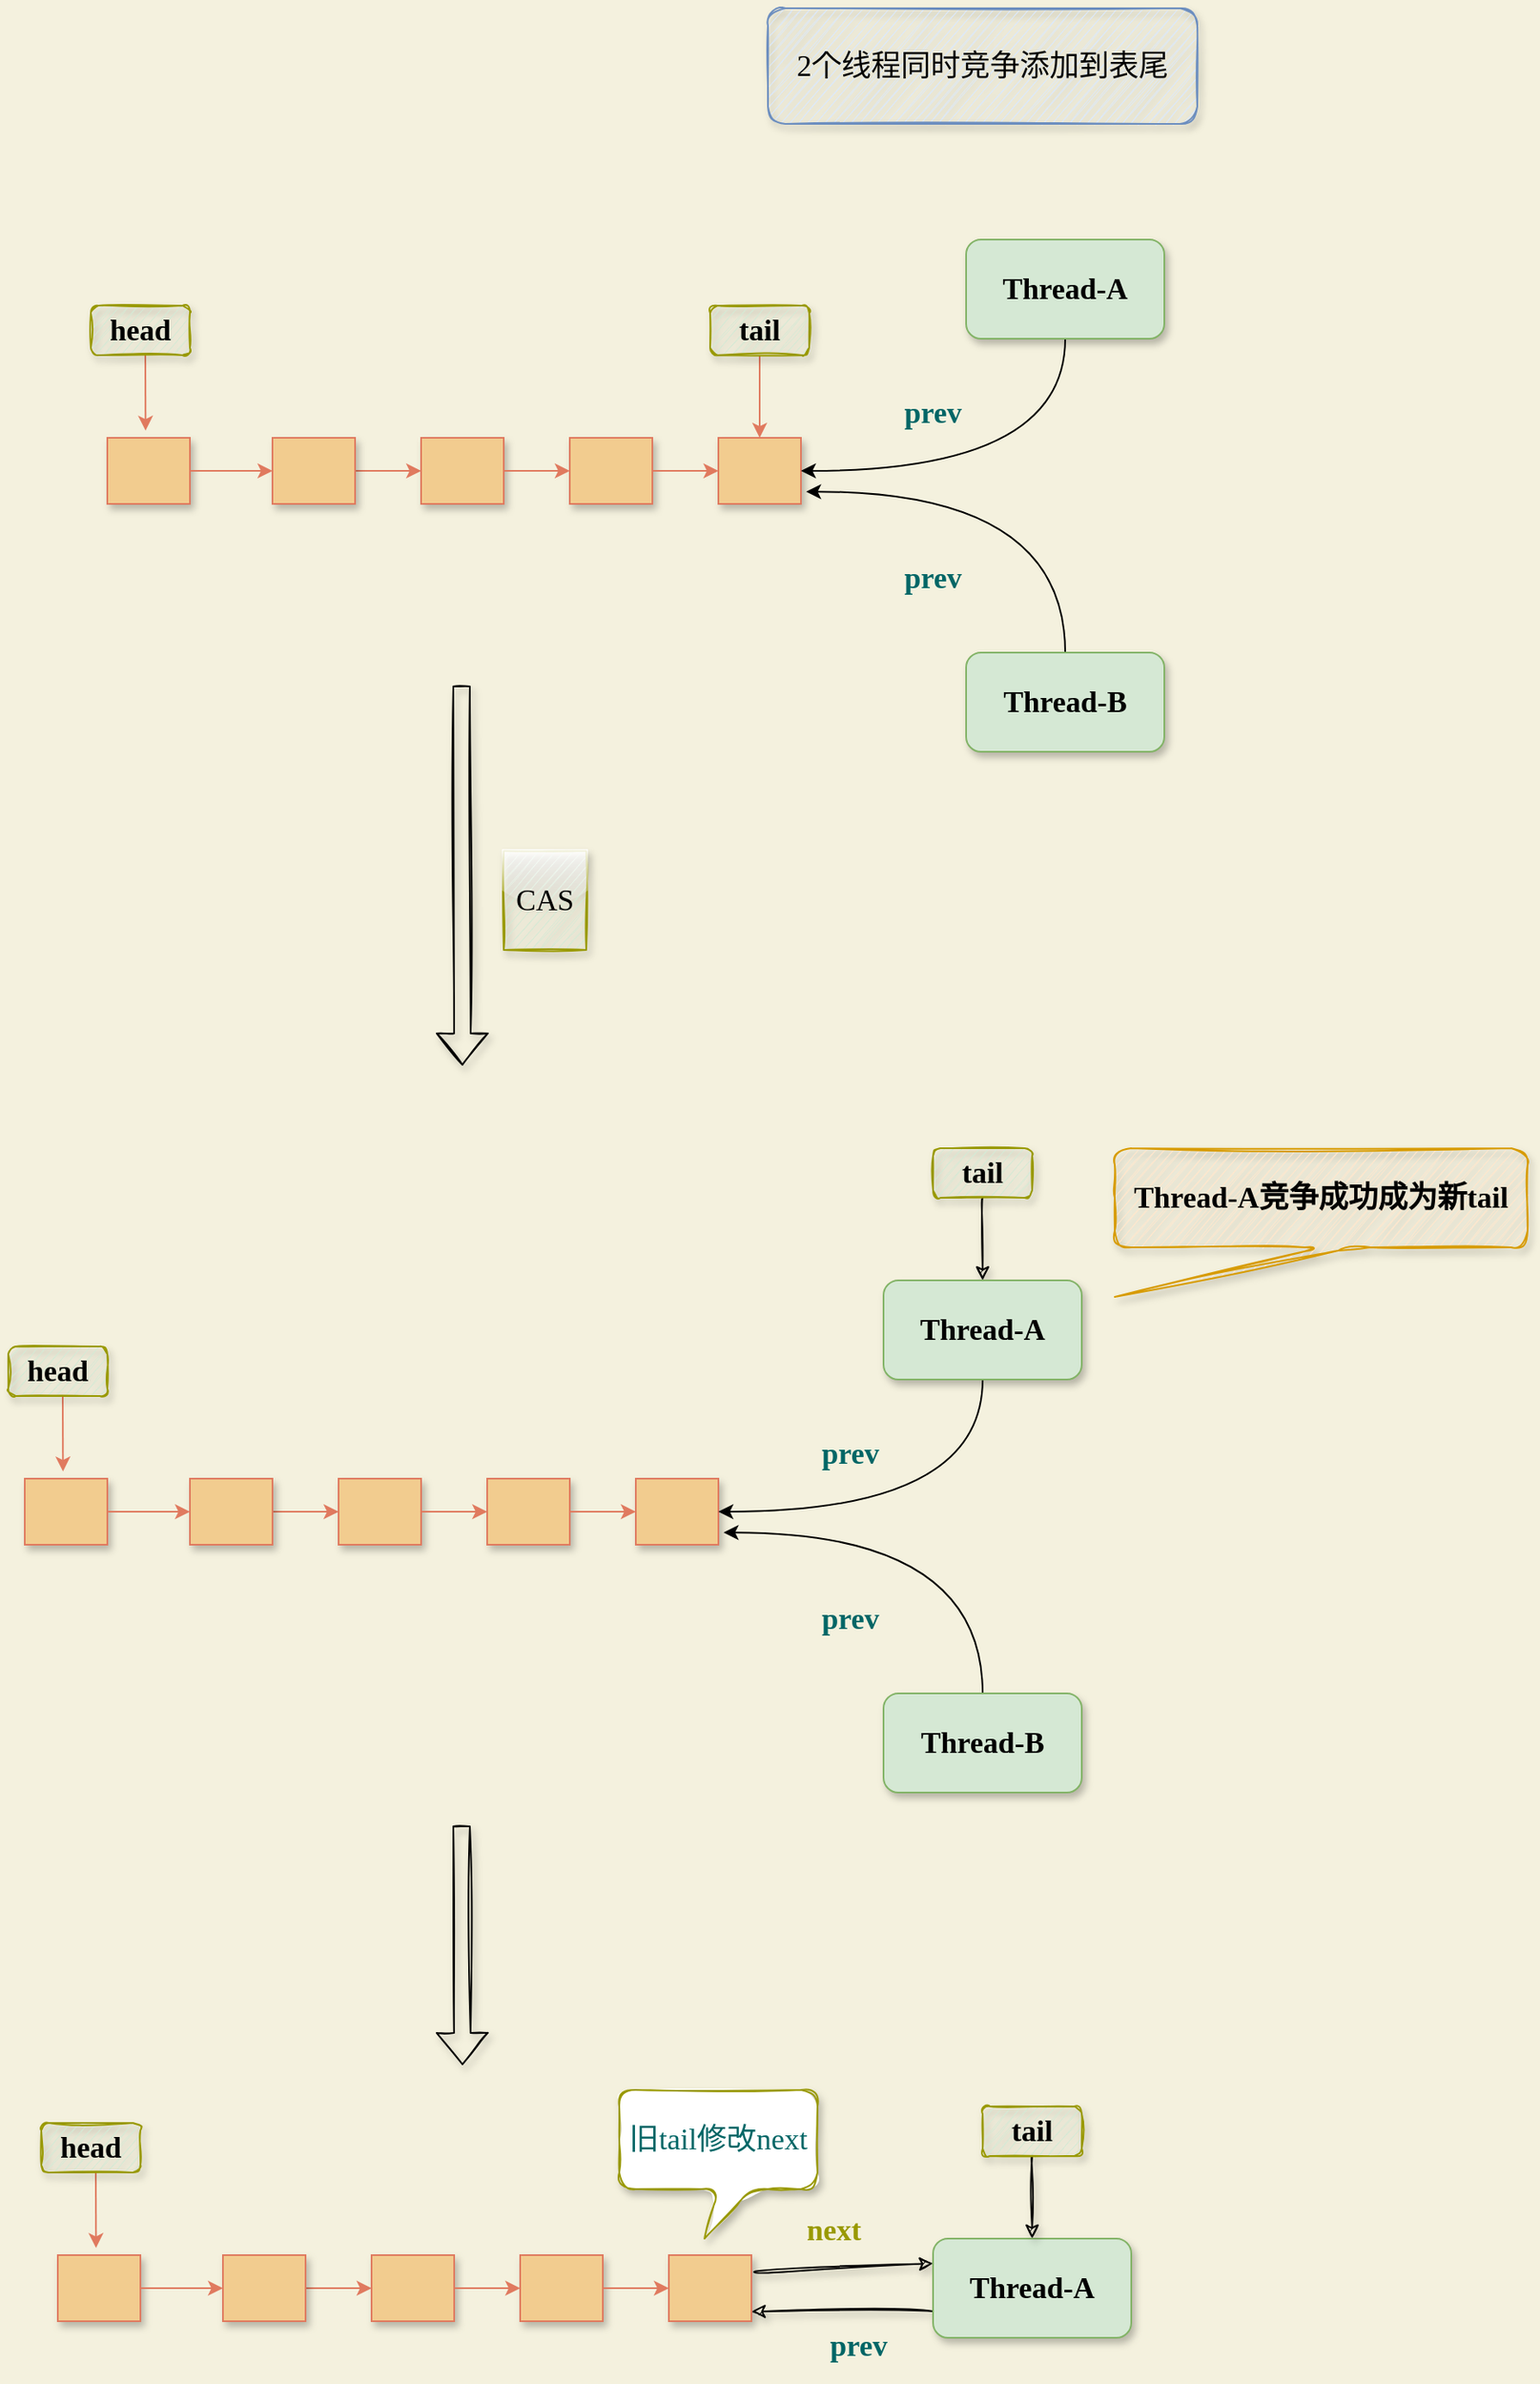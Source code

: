 <mxfile version="20.0.3" type="github"><diagram id="vNVaPxmEPZkCfzSlMPsN" name="new-tail-add"><mxGraphModel dx="979" dy="550" grid="1" gridSize="10" guides="1" tooltips="1" connect="1" arrows="1" fold="1" page="1" pageScale="1" pageWidth="827" pageHeight="1169" background="#F4F1DE" math="0" shadow="0"><root><mxCell id="0"/><mxCell id="1" parent="0"/><mxCell id="k4vfsh6spfzCN9NZeRVe-1" value="" style="shape=flexArrow;endArrow=classic;html=1;rounded=0;shadow=1;sketch=1;" edge="1" parent="1"><mxGeometry width="50" height="50" relative="1" as="geometry"><mxPoint x="354.5" y="760" as="sourcePoint"/><mxPoint x="355" y="990" as="targetPoint"/></mxGeometry></mxCell><mxCell id="k4vfsh6spfzCN9NZeRVe-2" value="" style="shape=table;startSize=0;container=1;collapsible=0;childLayout=tableLayout;rounded=1;fontColor=#393C56;strokeColor=#E07A5F;fillColor=#F2CC8F;shadow=1;" vertex="1" parent="1"><mxGeometry x="140" y="610" width="50" height="40" as="geometry"/></mxCell><mxCell id="k4vfsh6spfzCN9NZeRVe-3" value="" style="shape=tableRow;horizontal=0;startSize=0;swimlaneHead=0;swimlaneBody=0;top=0;left=0;bottom=0;right=0;collapsible=0;dropTarget=0;fillColor=none;points=[[0,0.5],[1,0.5]];portConstraint=eastwest;rounded=0;fontColor=#393C56;strokeColor=#E07A5F;" vertex="1" parent="k4vfsh6spfzCN9NZeRVe-2"><mxGeometry width="50" height="40" as="geometry"/></mxCell><mxCell id="k4vfsh6spfzCN9NZeRVe-4" value="" style="shape=partialRectangle;html=1;whiteSpace=wrap;connectable=0;overflow=hidden;fillColor=none;top=0;left=0;bottom=0;right=0;pointerEvents=1;rounded=0;fontColor=#393C56;strokeColor=#E07A5F;" vertex="1" parent="k4vfsh6spfzCN9NZeRVe-3"><mxGeometry width="50" height="40" as="geometry"><mxRectangle width="50" height="40" as="alternateBounds"/></mxGeometry></mxCell><mxCell id="k4vfsh6spfzCN9NZeRVe-5" style="edgeStyle=orthogonalEdgeStyle;curved=0;rounded=1;orthogonalLoop=1;jettySize=auto;html=1;entryX=0;entryY=0.5;entryDx=0;entryDy=0;fontColor=#393C56;strokeColor=#E07A5F;fillColor=#F2CC8F;" edge="1" source="k4vfsh6spfzCN9NZeRVe-6" target="k4vfsh6spfzCN9NZeRVe-10" parent="1"><mxGeometry relative="1" as="geometry"/></mxCell><mxCell id="k4vfsh6spfzCN9NZeRVe-6" value="" style="shape=table;startSize=0;container=1;collapsible=0;childLayout=tableLayout;rounded=1;fontColor=#393C56;strokeColor=#E07A5F;fillColor=#F2CC8F;shadow=1;" vertex="1" parent="1"><mxGeometry x="240" y="610" width="50" height="40" as="geometry"/></mxCell><mxCell id="k4vfsh6spfzCN9NZeRVe-7" value="" style="shape=tableRow;horizontal=0;startSize=0;swimlaneHead=0;swimlaneBody=0;top=0;left=0;bottom=0;right=0;collapsible=0;dropTarget=0;fillColor=none;points=[[0,0.5],[1,0.5]];portConstraint=eastwest;rounded=0;fontColor=#393C56;strokeColor=#E07A5F;" vertex="1" parent="k4vfsh6spfzCN9NZeRVe-6"><mxGeometry width="50" height="40" as="geometry"/></mxCell><mxCell id="k4vfsh6spfzCN9NZeRVe-8" value="" style="shape=partialRectangle;html=1;whiteSpace=wrap;connectable=0;overflow=hidden;fillColor=none;top=0;left=0;bottom=0;right=0;pointerEvents=1;rounded=0;fontColor=#393C56;strokeColor=#E07A5F;" vertex="1" parent="k4vfsh6spfzCN9NZeRVe-7"><mxGeometry width="50" height="40" as="geometry"><mxRectangle width="50" height="40" as="alternateBounds"/></mxGeometry></mxCell><mxCell id="k4vfsh6spfzCN9NZeRVe-9" value="" style="shape=table;startSize=0;container=1;collapsible=0;childLayout=tableLayout;rounded=1;fontColor=#393C56;strokeColor=#E07A5F;fillColor=#F2CC8F;shadow=1;" vertex="1" parent="1"><mxGeometry x="330" y="610" width="50" height="40" as="geometry"/></mxCell><mxCell id="k4vfsh6spfzCN9NZeRVe-10" value="" style="shape=tableRow;horizontal=0;startSize=0;swimlaneHead=0;swimlaneBody=0;top=0;left=0;bottom=0;right=0;collapsible=0;dropTarget=0;fillColor=none;points=[[0,0.5],[1,0.5]];portConstraint=eastwest;rounded=0;fontColor=#393C56;strokeColor=#E07A5F;" vertex="1" parent="k4vfsh6spfzCN9NZeRVe-9"><mxGeometry width="50" height="40" as="geometry"/></mxCell><mxCell id="k4vfsh6spfzCN9NZeRVe-11" value="" style="shape=partialRectangle;html=1;whiteSpace=wrap;connectable=0;overflow=hidden;fillColor=none;top=0;left=0;bottom=0;right=0;pointerEvents=1;rounded=0;fontColor=#393C56;strokeColor=#E07A5F;" vertex="1" parent="k4vfsh6spfzCN9NZeRVe-10"><mxGeometry width="50" height="40" as="geometry"><mxRectangle width="50" height="40" as="alternateBounds"/></mxGeometry></mxCell><mxCell id="k4vfsh6spfzCN9NZeRVe-12" value="" style="shape=table;startSize=0;container=1;collapsible=0;childLayout=tableLayout;rounded=1;fontColor=#393C56;strokeColor=#E07A5F;fillColor=#F2CC8F;shadow=1;" vertex="1" parent="1"><mxGeometry x="420" y="610" width="50" height="40" as="geometry"/></mxCell><mxCell id="k4vfsh6spfzCN9NZeRVe-13" value="" style="shape=tableRow;horizontal=0;startSize=0;swimlaneHead=0;swimlaneBody=0;top=0;left=0;bottom=0;right=0;collapsible=0;dropTarget=0;fillColor=none;points=[[0,0.5],[1,0.5]];portConstraint=eastwest;rounded=0;fontColor=#393C56;strokeColor=#E07A5F;" vertex="1" parent="k4vfsh6spfzCN9NZeRVe-12"><mxGeometry width="50" height="40" as="geometry"/></mxCell><mxCell id="k4vfsh6spfzCN9NZeRVe-14" value="" style="shape=partialRectangle;html=1;whiteSpace=wrap;connectable=0;overflow=hidden;fillColor=none;top=0;left=0;bottom=0;right=0;pointerEvents=1;rounded=0;fontColor=#393C56;strokeColor=#E07A5F;" vertex="1" parent="k4vfsh6spfzCN9NZeRVe-13"><mxGeometry width="50" height="40" as="geometry"><mxRectangle width="50" height="40" as="alternateBounds"/></mxGeometry></mxCell><mxCell id="k4vfsh6spfzCN9NZeRVe-15" value="" style="shape=table;startSize=0;container=1;collapsible=0;childLayout=tableLayout;rounded=1;fontColor=#393C56;strokeColor=#E07A5F;fillColor=#F2CC8F;shadow=1;" vertex="1" parent="1"><mxGeometry x="510" y="610" width="50" height="40" as="geometry"/></mxCell><mxCell id="k4vfsh6spfzCN9NZeRVe-16" value="" style="shape=tableRow;horizontal=0;startSize=0;swimlaneHead=0;swimlaneBody=0;top=0;left=0;bottom=0;right=0;collapsible=0;dropTarget=0;fillColor=none;points=[[0,0.5],[1,0.5]];portConstraint=eastwest;rounded=0;fontColor=#393C56;strokeColor=#E07A5F;" vertex="1" parent="k4vfsh6spfzCN9NZeRVe-15"><mxGeometry width="50" height="40" as="geometry"/></mxCell><mxCell id="k4vfsh6spfzCN9NZeRVe-17" value="" style="shape=partialRectangle;html=1;whiteSpace=wrap;connectable=0;overflow=hidden;fillColor=none;top=0;left=0;bottom=0;right=0;pointerEvents=1;rounded=0;fontColor=#393C56;strokeColor=#E07A5F;" vertex="1" parent="k4vfsh6spfzCN9NZeRVe-16"><mxGeometry width="50" height="40" as="geometry"><mxRectangle width="50" height="40" as="alternateBounds"/></mxGeometry></mxCell><mxCell id="k4vfsh6spfzCN9NZeRVe-18" style="edgeStyle=orthogonalEdgeStyle;curved=0;rounded=1;orthogonalLoop=1;jettySize=auto;html=1;entryX=0;entryY=0.5;entryDx=0;entryDy=0;fontColor=#393C56;strokeColor=#E07A5F;fillColor=#F2CC8F;" edge="1" source="k4vfsh6spfzCN9NZeRVe-3" target="k4vfsh6spfzCN9NZeRVe-7" parent="1"><mxGeometry relative="1" as="geometry"/></mxCell><mxCell id="k4vfsh6spfzCN9NZeRVe-19" style="edgeStyle=orthogonalEdgeStyle;curved=0;rounded=1;orthogonalLoop=1;jettySize=auto;html=1;entryX=0;entryY=0.5;entryDx=0;entryDy=0;fontColor=#393C56;strokeColor=#E07A5F;fillColor=#F2CC8F;" edge="1" source="k4vfsh6spfzCN9NZeRVe-10" target="k4vfsh6spfzCN9NZeRVe-13" parent="1"><mxGeometry relative="1" as="geometry"/></mxCell><mxCell id="k4vfsh6spfzCN9NZeRVe-20" style="edgeStyle=orthogonalEdgeStyle;curved=0;rounded=1;orthogonalLoop=1;jettySize=auto;html=1;entryX=0;entryY=0.5;entryDx=0;entryDy=0;fontColor=#393C56;strokeColor=#E07A5F;fillColor=#F2CC8F;" edge="1" source="k4vfsh6spfzCN9NZeRVe-13" target="k4vfsh6spfzCN9NZeRVe-16" parent="1"><mxGeometry relative="1" as="geometry"/></mxCell><mxCell id="k4vfsh6spfzCN9NZeRVe-21" value="" style="endArrow=classic;html=1;rounded=1;fontColor=#393C56;strokeColor=#E07A5F;fillColor=#F2CC8F;curved=0;entryX=0.463;entryY=-0.108;entryDx=0;entryDy=0;entryPerimeter=0;" edge="1" target="k4vfsh6spfzCN9NZeRVe-3" parent="1"><mxGeometry width="50" height="50" relative="1" as="geometry"><mxPoint x="163" y="560" as="sourcePoint"/><mxPoint x="180" y="510" as="targetPoint"/></mxGeometry></mxCell><mxCell id="k4vfsh6spfzCN9NZeRVe-22" value="&lt;font style=&quot;font-size: 18px;&quot; face=&quot;Comic Sans MS&quot;&gt;&lt;b&gt;head&lt;/b&gt;&lt;/font&gt;" style="text;html=1;strokeColor=#999900;fillColor=#d5e8d4;align=center;verticalAlign=middle;whiteSpace=wrap;rounded=1;shadow=1;glass=0;sketch=1;gradientColor=none;" vertex="1" parent="1"><mxGeometry x="130" y="530" width="60" height="30" as="geometry"/></mxCell><mxCell id="k4vfsh6spfzCN9NZeRVe-23" style="edgeStyle=orthogonalEdgeStyle;curved=0;rounded=1;orthogonalLoop=1;jettySize=auto;html=1;entryX=0.5;entryY=0;entryDx=0;entryDy=0;entryPerimeter=0;fontFamily=Comic Sans MS;fontSize=18;fontColor=#393C56;strokeColor=#E07A5F;fillColor=#F2CC8F;" edge="1" source="k4vfsh6spfzCN9NZeRVe-24" target="k4vfsh6spfzCN9NZeRVe-16" parent="1"><mxGeometry relative="1" as="geometry"/></mxCell><mxCell id="k4vfsh6spfzCN9NZeRVe-24" value="&lt;font style=&quot;font-size: 18px;&quot; face=&quot;Comic Sans MS&quot;&gt;&lt;b&gt;tail&lt;/b&gt;&lt;/font&gt;" style="text;html=1;strokeColor=#999900;fillColor=#d5e8d4;align=center;verticalAlign=middle;whiteSpace=wrap;rounded=1;shadow=1;sketch=1;" vertex="1" parent="1"><mxGeometry x="505" y="530" width="60" height="30" as="geometry"/></mxCell><mxCell id="k4vfsh6spfzCN9NZeRVe-28" style="edgeStyle=orthogonalEdgeStyle;curved=1;rounded=0;orthogonalLoop=1;jettySize=auto;html=1;entryX=1;entryY=0.5;entryDx=0;entryDy=0;fontFamily=Comic Sans MS;fontSize=18;" edge="1" parent="1" source="k4vfsh6spfzCN9NZeRVe-26" target="k4vfsh6spfzCN9NZeRVe-16"><mxGeometry relative="1" as="geometry"/></mxCell><mxCell id="k4vfsh6spfzCN9NZeRVe-26" value="&lt;font style=&quot;font-size: 18px;&quot; face=&quot;Comic Sans MS&quot;&gt;&lt;b&gt;Thread-A&lt;/b&gt;&lt;/font&gt;" style="rounded=1;whiteSpace=wrap;html=1;shadow=1;fillColor=#d5e8d4;strokeColor=#82b366;" vertex="1" parent="1"><mxGeometry x="660" y="490" width="120" height="60" as="geometry"/></mxCell><mxCell id="k4vfsh6spfzCN9NZeRVe-32" style="edgeStyle=orthogonalEdgeStyle;curved=1;rounded=0;orthogonalLoop=1;jettySize=auto;html=1;entryX=1.063;entryY=0.815;entryDx=0;entryDy=0;entryPerimeter=0;fontFamily=Comic Sans MS;fontSize=18;" edge="1" parent="1" source="k4vfsh6spfzCN9NZeRVe-31" target="k4vfsh6spfzCN9NZeRVe-16"><mxGeometry relative="1" as="geometry"/></mxCell><mxCell id="k4vfsh6spfzCN9NZeRVe-31" value="&lt;font style=&quot;font-size: 18px;&quot; face=&quot;Comic Sans MS&quot;&gt;&lt;b&gt;Thread-B&lt;/b&gt;&lt;/font&gt;" style="rounded=1;whiteSpace=wrap;html=1;shadow=1;fillColor=#d5e8d4;strokeColor=#82b366;" vertex="1" parent="1"><mxGeometry x="660" y="740" width="120" height="60" as="geometry"/></mxCell><mxCell id="k4vfsh6spfzCN9NZeRVe-33" value="&lt;b&gt;&lt;font color=&quot;#006666&quot;&gt;prev&lt;/font&gt;&lt;/b&gt;" style="text;html=1;strokeColor=none;fillColor=none;align=center;verticalAlign=middle;whiteSpace=wrap;rounded=0;shadow=1;fontFamily=Comic Sans MS;fontSize=18;" vertex="1" parent="1"><mxGeometry x="610" y="580" width="60" height="30" as="geometry"/></mxCell><mxCell id="k4vfsh6spfzCN9NZeRVe-34" value="&lt;b&gt;&lt;font color=&quot;#006666&quot;&gt;prev&lt;/font&gt;&lt;/b&gt;" style="text;html=1;strokeColor=none;fillColor=none;align=center;verticalAlign=middle;whiteSpace=wrap;rounded=0;shadow=1;fontFamily=Comic Sans MS;fontSize=18;" vertex="1" parent="1"><mxGeometry x="610" y="680" width="60" height="30" as="geometry"/></mxCell><mxCell id="k4vfsh6spfzCN9NZeRVe-35" value="CAS" style="text;html=1;align=center;verticalAlign=middle;whiteSpace=wrap;rounded=0;shadow=1;fontFamily=Comic Sans MS;fontSize=18;glass=1;sketch=1;fillColor=#d5e8d4;strokeColor=#999900;" vertex="1" parent="1"><mxGeometry x="380" y="860" width="50" height="60" as="geometry"/></mxCell><mxCell id="k4vfsh6spfzCN9NZeRVe-36" value="" style="shape=table;startSize=0;container=1;collapsible=0;childLayout=tableLayout;rounded=1;fontColor=#393C56;strokeColor=#E07A5F;fillColor=#F2CC8F;shadow=1;" vertex="1" parent="1"><mxGeometry x="90" y="1240" width="50" height="40" as="geometry"/></mxCell><mxCell id="k4vfsh6spfzCN9NZeRVe-37" value="" style="shape=tableRow;horizontal=0;startSize=0;swimlaneHead=0;swimlaneBody=0;top=0;left=0;bottom=0;right=0;collapsible=0;dropTarget=0;fillColor=none;points=[[0,0.5],[1,0.5]];portConstraint=eastwest;rounded=0;fontColor=#393C56;strokeColor=#E07A5F;" vertex="1" parent="k4vfsh6spfzCN9NZeRVe-36"><mxGeometry width="50" height="40" as="geometry"/></mxCell><mxCell id="k4vfsh6spfzCN9NZeRVe-38" value="" style="shape=partialRectangle;html=1;whiteSpace=wrap;connectable=0;overflow=hidden;fillColor=none;top=0;left=0;bottom=0;right=0;pointerEvents=1;rounded=0;fontColor=#393C56;strokeColor=#E07A5F;" vertex="1" parent="k4vfsh6spfzCN9NZeRVe-37"><mxGeometry width="50" height="40" as="geometry"><mxRectangle width="50" height="40" as="alternateBounds"/></mxGeometry></mxCell><mxCell id="k4vfsh6spfzCN9NZeRVe-39" style="edgeStyle=orthogonalEdgeStyle;curved=0;rounded=1;orthogonalLoop=1;jettySize=auto;html=1;entryX=0;entryY=0.5;entryDx=0;entryDy=0;fontColor=#393C56;strokeColor=#E07A5F;fillColor=#F2CC8F;" edge="1" source="k4vfsh6spfzCN9NZeRVe-40" target="k4vfsh6spfzCN9NZeRVe-44" parent="1"><mxGeometry relative="1" as="geometry"/></mxCell><mxCell id="k4vfsh6spfzCN9NZeRVe-40" value="" style="shape=table;startSize=0;container=1;collapsible=0;childLayout=tableLayout;rounded=1;fontColor=#393C56;strokeColor=#E07A5F;fillColor=#F2CC8F;shadow=1;" vertex="1" parent="1"><mxGeometry x="190" y="1240" width="50" height="40" as="geometry"/></mxCell><mxCell id="k4vfsh6spfzCN9NZeRVe-41" value="" style="shape=tableRow;horizontal=0;startSize=0;swimlaneHead=0;swimlaneBody=0;top=0;left=0;bottom=0;right=0;collapsible=0;dropTarget=0;fillColor=none;points=[[0,0.5],[1,0.5]];portConstraint=eastwest;rounded=0;fontColor=#393C56;strokeColor=#E07A5F;" vertex="1" parent="k4vfsh6spfzCN9NZeRVe-40"><mxGeometry width="50" height="40" as="geometry"/></mxCell><mxCell id="k4vfsh6spfzCN9NZeRVe-42" value="" style="shape=partialRectangle;html=1;whiteSpace=wrap;connectable=0;overflow=hidden;fillColor=none;top=0;left=0;bottom=0;right=0;pointerEvents=1;rounded=0;fontColor=#393C56;strokeColor=#E07A5F;" vertex="1" parent="k4vfsh6spfzCN9NZeRVe-41"><mxGeometry width="50" height="40" as="geometry"><mxRectangle width="50" height="40" as="alternateBounds"/></mxGeometry></mxCell><mxCell id="k4vfsh6spfzCN9NZeRVe-43" value="" style="shape=table;startSize=0;container=1;collapsible=0;childLayout=tableLayout;rounded=1;fontColor=#393C56;strokeColor=#E07A5F;fillColor=#F2CC8F;shadow=1;" vertex="1" parent="1"><mxGeometry x="280" y="1240" width="50" height="40" as="geometry"/></mxCell><mxCell id="k4vfsh6spfzCN9NZeRVe-44" value="" style="shape=tableRow;horizontal=0;startSize=0;swimlaneHead=0;swimlaneBody=0;top=0;left=0;bottom=0;right=0;collapsible=0;dropTarget=0;fillColor=none;points=[[0,0.5],[1,0.5]];portConstraint=eastwest;rounded=0;fontColor=#393C56;strokeColor=#E07A5F;" vertex="1" parent="k4vfsh6spfzCN9NZeRVe-43"><mxGeometry width="50" height="40" as="geometry"/></mxCell><mxCell id="k4vfsh6spfzCN9NZeRVe-45" value="" style="shape=partialRectangle;html=1;whiteSpace=wrap;connectable=0;overflow=hidden;fillColor=none;top=0;left=0;bottom=0;right=0;pointerEvents=1;rounded=0;fontColor=#393C56;strokeColor=#E07A5F;" vertex="1" parent="k4vfsh6spfzCN9NZeRVe-44"><mxGeometry width="50" height="40" as="geometry"><mxRectangle width="50" height="40" as="alternateBounds"/></mxGeometry></mxCell><mxCell id="k4vfsh6spfzCN9NZeRVe-46" value="" style="shape=table;startSize=0;container=1;collapsible=0;childLayout=tableLayout;rounded=1;fontColor=#393C56;strokeColor=#E07A5F;fillColor=#F2CC8F;shadow=1;" vertex="1" parent="1"><mxGeometry x="370" y="1240" width="50" height="40" as="geometry"/></mxCell><mxCell id="k4vfsh6spfzCN9NZeRVe-47" value="" style="shape=tableRow;horizontal=0;startSize=0;swimlaneHead=0;swimlaneBody=0;top=0;left=0;bottom=0;right=0;collapsible=0;dropTarget=0;fillColor=none;points=[[0,0.5],[1,0.5]];portConstraint=eastwest;rounded=0;fontColor=#393C56;strokeColor=#E07A5F;" vertex="1" parent="k4vfsh6spfzCN9NZeRVe-46"><mxGeometry width="50" height="40" as="geometry"/></mxCell><mxCell id="k4vfsh6spfzCN9NZeRVe-48" value="" style="shape=partialRectangle;html=1;whiteSpace=wrap;connectable=0;overflow=hidden;fillColor=none;top=0;left=0;bottom=0;right=0;pointerEvents=1;rounded=0;fontColor=#393C56;strokeColor=#E07A5F;" vertex="1" parent="k4vfsh6spfzCN9NZeRVe-47"><mxGeometry width="50" height="40" as="geometry"><mxRectangle width="50" height="40" as="alternateBounds"/></mxGeometry></mxCell><mxCell id="k4vfsh6spfzCN9NZeRVe-49" value="" style="shape=table;startSize=0;container=1;collapsible=0;childLayout=tableLayout;rounded=1;fontColor=#393C56;strokeColor=#E07A5F;fillColor=#F2CC8F;shadow=1;" vertex="1" parent="1"><mxGeometry x="460" y="1240" width="50" height="40" as="geometry"/></mxCell><mxCell id="k4vfsh6spfzCN9NZeRVe-50" value="" style="shape=tableRow;horizontal=0;startSize=0;swimlaneHead=0;swimlaneBody=0;top=0;left=0;bottom=0;right=0;collapsible=0;dropTarget=0;fillColor=none;points=[[0,0.5],[1,0.5]];portConstraint=eastwest;rounded=0;fontColor=#393C56;strokeColor=#E07A5F;" vertex="1" parent="k4vfsh6spfzCN9NZeRVe-49"><mxGeometry width="50" height="40" as="geometry"/></mxCell><mxCell id="k4vfsh6spfzCN9NZeRVe-51" value="" style="shape=partialRectangle;html=1;whiteSpace=wrap;connectable=0;overflow=hidden;fillColor=none;top=0;left=0;bottom=0;right=0;pointerEvents=1;rounded=0;fontColor=#393C56;strokeColor=#E07A5F;" vertex="1" parent="k4vfsh6spfzCN9NZeRVe-50"><mxGeometry width="50" height="40" as="geometry"><mxRectangle width="50" height="40" as="alternateBounds"/></mxGeometry></mxCell><mxCell id="k4vfsh6spfzCN9NZeRVe-52" style="edgeStyle=orthogonalEdgeStyle;curved=0;rounded=1;orthogonalLoop=1;jettySize=auto;html=1;entryX=0;entryY=0.5;entryDx=0;entryDy=0;fontColor=#393C56;strokeColor=#E07A5F;fillColor=#F2CC8F;" edge="1" source="k4vfsh6spfzCN9NZeRVe-37" target="k4vfsh6spfzCN9NZeRVe-41" parent="1"><mxGeometry relative="1" as="geometry"/></mxCell><mxCell id="k4vfsh6spfzCN9NZeRVe-53" style="edgeStyle=orthogonalEdgeStyle;curved=0;rounded=1;orthogonalLoop=1;jettySize=auto;html=1;entryX=0;entryY=0.5;entryDx=0;entryDy=0;fontColor=#393C56;strokeColor=#E07A5F;fillColor=#F2CC8F;" edge="1" source="k4vfsh6spfzCN9NZeRVe-44" target="k4vfsh6spfzCN9NZeRVe-47" parent="1"><mxGeometry relative="1" as="geometry"/></mxCell><mxCell id="k4vfsh6spfzCN9NZeRVe-54" style="edgeStyle=orthogonalEdgeStyle;curved=0;rounded=1;orthogonalLoop=1;jettySize=auto;html=1;entryX=0;entryY=0.5;entryDx=0;entryDy=0;fontColor=#393C56;strokeColor=#E07A5F;fillColor=#F2CC8F;" edge="1" source="k4vfsh6spfzCN9NZeRVe-47" target="k4vfsh6spfzCN9NZeRVe-50" parent="1"><mxGeometry relative="1" as="geometry"/></mxCell><mxCell id="k4vfsh6spfzCN9NZeRVe-55" value="" style="endArrow=classic;html=1;rounded=1;fontColor=#393C56;strokeColor=#E07A5F;fillColor=#F2CC8F;curved=0;entryX=0.463;entryY=-0.108;entryDx=0;entryDy=0;entryPerimeter=0;" edge="1" target="k4vfsh6spfzCN9NZeRVe-37" parent="1"><mxGeometry width="50" height="50" relative="1" as="geometry"><mxPoint x="113" y="1190" as="sourcePoint"/><mxPoint x="130" y="1140" as="targetPoint"/></mxGeometry></mxCell><mxCell id="k4vfsh6spfzCN9NZeRVe-56" value="&lt;font style=&quot;font-size: 18px;&quot; face=&quot;Comic Sans MS&quot;&gt;&lt;b&gt;head&lt;/b&gt;&lt;/font&gt;" style="text;html=1;strokeColor=#999900;fillColor=#d5e8d4;align=center;verticalAlign=middle;whiteSpace=wrap;rounded=1;shadow=1;sketch=1;" vertex="1" parent="1"><mxGeometry x="80" y="1160" width="60" height="30" as="geometry"/></mxCell><mxCell id="k4vfsh6spfzCN9NZeRVe-65" style="edgeStyle=orthogonalEdgeStyle;curved=1;rounded=0;sketch=1;orthogonalLoop=1;jettySize=auto;html=1;entryX=0.5;entryY=0;entryDx=0;entryDy=0;shadow=1;fontFamily=Comic Sans MS;fontSize=18;" edge="1" parent="1" source="k4vfsh6spfzCN9NZeRVe-58" target="k4vfsh6spfzCN9NZeRVe-60"><mxGeometry relative="1" as="geometry"/></mxCell><mxCell id="k4vfsh6spfzCN9NZeRVe-58" value="&lt;font style=&quot;font-size: 18px;&quot; face=&quot;Comic Sans MS&quot;&gt;&lt;b&gt;tail&lt;/b&gt;&lt;/font&gt;" style="text;html=1;strokeColor=#999900;fillColor=#d5e8d4;align=center;verticalAlign=middle;whiteSpace=wrap;rounded=1;shadow=1;sketch=1;" vertex="1" parent="1"><mxGeometry x="640" y="1040" width="60" height="30" as="geometry"/></mxCell><mxCell id="k4vfsh6spfzCN9NZeRVe-59" style="edgeStyle=orthogonalEdgeStyle;curved=1;rounded=0;orthogonalLoop=1;jettySize=auto;html=1;entryX=1;entryY=0.5;entryDx=0;entryDy=0;fontFamily=Comic Sans MS;fontSize=18;" edge="1" source="k4vfsh6spfzCN9NZeRVe-60" target="k4vfsh6spfzCN9NZeRVe-50" parent="1"><mxGeometry relative="1" as="geometry"/></mxCell><mxCell id="k4vfsh6spfzCN9NZeRVe-60" value="&lt;font style=&quot;font-size: 18px;&quot; face=&quot;Comic Sans MS&quot;&gt;&lt;b&gt;Thread-A&lt;/b&gt;&lt;/font&gt;" style="rounded=1;whiteSpace=wrap;html=1;shadow=1;fillColor=#d5e8d4;strokeColor=#82b366;" vertex="1" parent="1"><mxGeometry x="610" y="1120" width="120" height="60" as="geometry"/></mxCell><mxCell id="k4vfsh6spfzCN9NZeRVe-61" style="edgeStyle=orthogonalEdgeStyle;curved=1;rounded=0;orthogonalLoop=1;jettySize=auto;html=1;entryX=1.063;entryY=0.815;entryDx=0;entryDy=0;entryPerimeter=0;fontFamily=Comic Sans MS;fontSize=18;" edge="1" source="k4vfsh6spfzCN9NZeRVe-62" target="k4vfsh6spfzCN9NZeRVe-50" parent="1"><mxGeometry relative="1" as="geometry"/></mxCell><mxCell id="k4vfsh6spfzCN9NZeRVe-62" value="&lt;font style=&quot;font-size: 18px;&quot; face=&quot;Comic Sans MS&quot;&gt;&lt;b&gt;Thread-B&lt;/b&gt;&lt;/font&gt;" style="rounded=1;whiteSpace=wrap;html=1;shadow=1;fillColor=#d5e8d4;strokeColor=#82b366;" vertex="1" parent="1"><mxGeometry x="610" y="1370" width="120" height="60" as="geometry"/></mxCell><mxCell id="k4vfsh6spfzCN9NZeRVe-63" value="&lt;b&gt;&lt;font color=&quot;#006666&quot;&gt;prev&lt;/font&gt;&lt;/b&gt;" style="text;html=1;strokeColor=none;fillColor=none;align=center;verticalAlign=middle;whiteSpace=wrap;rounded=0;shadow=1;fontFamily=Comic Sans MS;fontSize=18;" vertex="1" parent="1"><mxGeometry x="560" y="1210" width="60" height="30" as="geometry"/></mxCell><mxCell id="k4vfsh6spfzCN9NZeRVe-64" value="&lt;b&gt;&lt;font color=&quot;#006666&quot;&gt;prev&lt;/font&gt;&lt;/b&gt;" style="text;html=1;strokeColor=none;fillColor=none;align=center;verticalAlign=middle;whiteSpace=wrap;rounded=0;shadow=1;fontFamily=Comic Sans MS;fontSize=18;" vertex="1" parent="1"><mxGeometry x="560" y="1310" width="60" height="30" as="geometry"/></mxCell><mxCell id="k4vfsh6spfzCN9NZeRVe-66" value="" style="shape=flexArrow;endArrow=classic;html=1;rounded=0;shadow=1;sketch=1;" edge="1" parent="1"><mxGeometry width="50" height="50" relative="1" as="geometry"><mxPoint x="354.5" y="1450" as="sourcePoint"/><mxPoint x="355" y="1595" as="targetPoint"/></mxGeometry></mxCell><mxCell id="k4vfsh6spfzCN9NZeRVe-67" value="" style="shape=table;startSize=0;container=1;collapsible=0;childLayout=tableLayout;rounded=1;fontColor=#393C56;strokeColor=#E07A5F;fillColor=#F2CC8F;shadow=1;" vertex="1" parent="1"><mxGeometry x="110" y="1710" width="50" height="40" as="geometry"/></mxCell><mxCell id="k4vfsh6spfzCN9NZeRVe-68" value="" style="shape=tableRow;horizontal=0;startSize=0;swimlaneHead=0;swimlaneBody=0;top=0;left=0;bottom=0;right=0;collapsible=0;dropTarget=0;fillColor=none;points=[[0,0.5],[1,0.5]];portConstraint=eastwest;rounded=0;fontColor=#393C56;strokeColor=#E07A5F;" vertex="1" parent="k4vfsh6spfzCN9NZeRVe-67"><mxGeometry width="50" height="40" as="geometry"/></mxCell><mxCell id="k4vfsh6spfzCN9NZeRVe-69" value="" style="shape=partialRectangle;html=1;whiteSpace=wrap;connectable=0;overflow=hidden;fillColor=none;top=0;left=0;bottom=0;right=0;pointerEvents=1;rounded=0;fontColor=#393C56;strokeColor=#E07A5F;" vertex="1" parent="k4vfsh6spfzCN9NZeRVe-68"><mxGeometry width="50" height="40" as="geometry"><mxRectangle width="50" height="40" as="alternateBounds"/></mxGeometry></mxCell><mxCell id="k4vfsh6spfzCN9NZeRVe-70" style="edgeStyle=orthogonalEdgeStyle;curved=0;rounded=1;orthogonalLoop=1;jettySize=auto;html=1;entryX=0;entryY=0.5;entryDx=0;entryDy=0;fontColor=#393C56;strokeColor=#E07A5F;fillColor=#F2CC8F;" edge="1" source="k4vfsh6spfzCN9NZeRVe-71" target="k4vfsh6spfzCN9NZeRVe-75" parent="1"><mxGeometry relative="1" as="geometry"/></mxCell><mxCell id="k4vfsh6spfzCN9NZeRVe-71" value="" style="shape=table;startSize=0;container=1;collapsible=0;childLayout=tableLayout;rounded=1;fontColor=#393C56;strokeColor=#E07A5F;fillColor=#F2CC8F;shadow=1;" vertex="1" parent="1"><mxGeometry x="210" y="1710" width="50" height="40" as="geometry"/></mxCell><mxCell id="k4vfsh6spfzCN9NZeRVe-72" value="" style="shape=tableRow;horizontal=0;startSize=0;swimlaneHead=0;swimlaneBody=0;top=0;left=0;bottom=0;right=0;collapsible=0;dropTarget=0;fillColor=none;points=[[0,0.5],[1,0.5]];portConstraint=eastwest;rounded=0;fontColor=#393C56;strokeColor=#E07A5F;" vertex="1" parent="k4vfsh6spfzCN9NZeRVe-71"><mxGeometry width="50" height="40" as="geometry"/></mxCell><mxCell id="k4vfsh6spfzCN9NZeRVe-73" value="" style="shape=partialRectangle;html=1;whiteSpace=wrap;connectable=0;overflow=hidden;fillColor=none;top=0;left=0;bottom=0;right=0;pointerEvents=1;rounded=0;fontColor=#393C56;strokeColor=#E07A5F;" vertex="1" parent="k4vfsh6spfzCN9NZeRVe-72"><mxGeometry width="50" height="40" as="geometry"><mxRectangle width="50" height="40" as="alternateBounds"/></mxGeometry></mxCell><mxCell id="k4vfsh6spfzCN9NZeRVe-74" value="" style="shape=table;startSize=0;container=1;collapsible=0;childLayout=tableLayout;rounded=1;fontColor=#393C56;strokeColor=#E07A5F;fillColor=#F2CC8F;shadow=1;" vertex="1" parent="1"><mxGeometry x="300" y="1710" width="50" height="40" as="geometry"/></mxCell><mxCell id="k4vfsh6spfzCN9NZeRVe-75" value="" style="shape=tableRow;horizontal=0;startSize=0;swimlaneHead=0;swimlaneBody=0;top=0;left=0;bottom=0;right=0;collapsible=0;dropTarget=0;fillColor=none;points=[[0,0.5],[1,0.5]];portConstraint=eastwest;rounded=0;fontColor=#393C56;strokeColor=#E07A5F;" vertex="1" parent="k4vfsh6spfzCN9NZeRVe-74"><mxGeometry width="50" height="40" as="geometry"/></mxCell><mxCell id="k4vfsh6spfzCN9NZeRVe-76" value="" style="shape=partialRectangle;html=1;whiteSpace=wrap;connectable=0;overflow=hidden;fillColor=none;top=0;left=0;bottom=0;right=0;pointerEvents=1;rounded=0;fontColor=#393C56;strokeColor=#E07A5F;" vertex="1" parent="k4vfsh6spfzCN9NZeRVe-75"><mxGeometry width="50" height="40" as="geometry"><mxRectangle width="50" height="40" as="alternateBounds"/></mxGeometry></mxCell><mxCell id="k4vfsh6spfzCN9NZeRVe-77" value="" style="shape=table;startSize=0;container=1;collapsible=0;childLayout=tableLayout;rounded=1;fontColor=#393C56;strokeColor=#E07A5F;fillColor=#F2CC8F;shadow=1;" vertex="1" parent="1"><mxGeometry x="390" y="1710" width="50" height="40" as="geometry"/></mxCell><mxCell id="k4vfsh6spfzCN9NZeRVe-78" value="" style="shape=tableRow;horizontal=0;startSize=0;swimlaneHead=0;swimlaneBody=0;top=0;left=0;bottom=0;right=0;collapsible=0;dropTarget=0;fillColor=none;points=[[0,0.5],[1,0.5]];portConstraint=eastwest;rounded=0;fontColor=#393C56;strokeColor=#E07A5F;" vertex="1" parent="k4vfsh6spfzCN9NZeRVe-77"><mxGeometry width="50" height="40" as="geometry"/></mxCell><mxCell id="k4vfsh6spfzCN9NZeRVe-79" value="" style="shape=partialRectangle;html=1;whiteSpace=wrap;connectable=0;overflow=hidden;fillColor=none;top=0;left=0;bottom=0;right=0;pointerEvents=1;rounded=0;fontColor=#393C56;strokeColor=#E07A5F;" vertex="1" parent="k4vfsh6spfzCN9NZeRVe-78"><mxGeometry width="50" height="40" as="geometry"><mxRectangle width="50" height="40" as="alternateBounds"/></mxGeometry></mxCell><mxCell id="k4vfsh6spfzCN9NZeRVe-80" value="" style="shape=table;startSize=0;container=1;collapsible=0;childLayout=tableLayout;rounded=1;fontColor=#393C56;strokeColor=#E07A5F;fillColor=#F2CC8F;shadow=1;" vertex="1" parent="1"><mxGeometry x="480" y="1710" width="50" height="40" as="geometry"/></mxCell><mxCell id="k4vfsh6spfzCN9NZeRVe-81" value="" style="shape=tableRow;horizontal=0;startSize=0;swimlaneHead=0;swimlaneBody=0;top=0;left=0;bottom=0;right=0;collapsible=0;dropTarget=0;fillColor=none;points=[[0,0.5],[1,0.5]];portConstraint=eastwest;rounded=0;fontColor=#393C56;strokeColor=#E07A5F;" vertex="1" parent="k4vfsh6spfzCN9NZeRVe-80"><mxGeometry width="50" height="40" as="geometry"/></mxCell><mxCell id="k4vfsh6spfzCN9NZeRVe-82" value="" style="shape=partialRectangle;html=1;whiteSpace=wrap;connectable=0;overflow=hidden;fillColor=none;top=0;left=0;bottom=0;right=0;pointerEvents=1;rounded=0;fontColor=#393C56;strokeColor=#E07A5F;" vertex="1" parent="k4vfsh6spfzCN9NZeRVe-81"><mxGeometry width="50" height="40" as="geometry"><mxRectangle width="50" height="40" as="alternateBounds"/></mxGeometry></mxCell><mxCell id="k4vfsh6spfzCN9NZeRVe-83" style="edgeStyle=orthogonalEdgeStyle;curved=0;rounded=1;orthogonalLoop=1;jettySize=auto;html=1;entryX=0;entryY=0.5;entryDx=0;entryDy=0;fontColor=#393C56;strokeColor=#E07A5F;fillColor=#F2CC8F;" edge="1" source="k4vfsh6spfzCN9NZeRVe-68" target="k4vfsh6spfzCN9NZeRVe-72" parent="1"><mxGeometry relative="1" as="geometry"/></mxCell><mxCell id="k4vfsh6spfzCN9NZeRVe-84" style="edgeStyle=orthogonalEdgeStyle;curved=0;rounded=1;orthogonalLoop=1;jettySize=auto;html=1;entryX=0;entryY=0.5;entryDx=0;entryDy=0;fontColor=#393C56;strokeColor=#E07A5F;fillColor=#F2CC8F;" edge="1" source="k4vfsh6spfzCN9NZeRVe-75" target="k4vfsh6spfzCN9NZeRVe-78" parent="1"><mxGeometry relative="1" as="geometry"/></mxCell><mxCell id="k4vfsh6spfzCN9NZeRVe-85" style="edgeStyle=orthogonalEdgeStyle;curved=0;rounded=1;orthogonalLoop=1;jettySize=auto;html=1;entryX=0;entryY=0.5;entryDx=0;entryDy=0;fontColor=#393C56;strokeColor=#E07A5F;fillColor=#F2CC8F;" edge="1" source="k4vfsh6spfzCN9NZeRVe-78" target="k4vfsh6spfzCN9NZeRVe-81" parent="1"><mxGeometry relative="1" as="geometry"/></mxCell><mxCell id="k4vfsh6spfzCN9NZeRVe-86" value="" style="endArrow=classic;html=1;rounded=1;fontColor=#393C56;strokeColor=#E07A5F;fillColor=#F2CC8F;curved=0;entryX=0.463;entryY=-0.108;entryDx=0;entryDy=0;entryPerimeter=0;" edge="1" target="k4vfsh6spfzCN9NZeRVe-68" parent="1"><mxGeometry width="50" height="50" relative="1" as="geometry"><mxPoint x="133" y="1660" as="sourcePoint"/><mxPoint x="150" y="1610" as="targetPoint"/></mxGeometry></mxCell><mxCell id="k4vfsh6spfzCN9NZeRVe-87" value="&lt;font style=&quot;font-size: 18px;&quot; face=&quot;Comic Sans MS&quot;&gt;&lt;b&gt;head&lt;/b&gt;&lt;/font&gt;" style="text;html=1;strokeColor=#999900;fillColor=#d5e8d4;align=center;verticalAlign=middle;whiteSpace=wrap;rounded=1;shadow=1;sketch=1;" vertex="1" parent="1"><mxGeometry x="100" y="1630" width="60" height="30" as="geometry"/></mxCell><mxCell id="k4vfsh6spfzCN9NZeRVe-88" value="" style="endArrow=classic;html=1;rounded=0;shadow=1;sketch=1;fontFamily=Comic Sans MS;fontSize=18;curved=1;exitX=1.033;exitY=0.257;exitDx=0;exitDy=0;exitPerimeter=0;entryX=0;entryY=0.25;entryDx=0;entryDy=0;" edge="1" parent="1" source="k4vfsh6spfzCN9NZeRVe-81" target="k4vfsh6spfzCN9NZeRVe-89"><mxGeometry width="50" height="50" relative="1" as="geometry"><mxPoint x="560" y="1730" as="sourcePoint"/><mxPoint x="630" y="1720" as="targetPoint"/></mxGeometry></mxCell><mxCell id="k4vfsh6spfzCN9NZeRVe-91" style="edgeStyle=orthogonalEdgeStyle;curved=1;rounded=0;sketch=1;orthogonalLoop=1;jettySize=auto;html=1;entryX=1.002;entryY=0.853;entryDx=0;entryDy=0;entryPerimeter=0;shadow=1;fontFamily=Comic Sans MS;fontSize=18;" edge="1" parent="1" source="k4vfsh6spfzCN9NZeRVe-89" target="k4vfsh6spfzCN9NZeRVe-81"><mxGeometry relative="1" as="geometry"><Array as="points"><mxPoint x="620" y="1744"/><mxPoint x="620" y="1744"/></Array></mxGeometry></mxCell><mxCell id="k4vfsh6spfzCN9NZeRVe-89" value="&lt;font style=&quot;font-size: 18px;&quot; face=&quot;Comic Sans MS&quot;&gt;&lt;b&gt;Thread-A&lt;/b&gt;&lt;/font&gt;" style="rounded=1;whiteSpace=wrap;html=1;shadow=1;fillColor=#d5e8d4;strokeColor=#82b366;" vertex="1" parent="1"><mxGeometry x="640" y="1700" width="120" height="60" as="geometry"/></mxCell><mxCell id="k4vfsh6spfzCN9NZeRVe-90" value="&lt;b&gt;&lt;font color=&quot;#999900&quot;&gt;next&lt;/font&gt;&lt;/b&gt;" style="text;html=1;strokeColor=none;fillColor=none;align=center;verticalAlign=middle;whiteSpace=wrap;rounded=0;shadow=1;glass=0;sketch=1;fontFamily=Comic Sans MS;fontSize=18;" vertex="1" parent="1"><mxGeometry x="550" y="1680" width="60" height="30" as="geometry"/></mxCell><mxCell id="k4vfsh6spfzCN9NZeRVe-92" value="&lt;b&gt;&lt;font color=&quot;#006666&quot;&gt;prev&lt;/font&gt;&lt;/b&gt;" style="text;html=1;strokeColor=none;fillColor=none;align=center;verticalAlign=middle;whiteSpace=wrap;rounded=0;shadow=1;fontFamily=Comic Sans MS;fontSize=18;" vertex="1" parent="1"><mxGeometry x="565" y="1750" width="60" height="30" as="geometry"/></mxCell><mxCell id="k4vfsh6spfzCN9NZeRVe-94" style="edgeStyle=orthogonalEdgeStyle;curved=1;rounded=0;sketch=1;orthogonalLoop=1;jettySize=auto;html=1;entryX=0.5;entryY=0;entryDx=0;entryDy=0;shadow=1;fontFamily=Comic Sans MS;fontSize=18;" edge="1" parent="1" source="k4vfsh6spfzCN9NZeRVe-93" target="k4vfsh6spfzCN9NZeRVe-89"><mxGeometry relative="1" as="geometry"/></mxCell><mxCell id="k4vfsh6spfzCN9NZeRVe-93" value="&lt;font style=&quot;font-size: 18px;&quot; face=&quot;Comic Sans MS&quot;&gt;&lt;b&gt;tail&lt;/b&gt;&lt;/font&gt;" style="text;html=1;strokeColor=#999900;fillColor=#d5e8d4;align=center;verticalAlign=middle;whiteSpace=wrap;rounded=1;shadow=1;sketch=1;" vertex="1" parent="1"><mxGeometry x="670" y="1620" width="60" height="30" as="geometry"/></mxCell><mxCell id="k4vfsh6spfzCN9NZeRVe-95" value="&lt;b&gt;Thread-A竞争成功成为新tail&lt;/b&gt;" style="shape=callout;whiteSpace=wrap;html=1;perimeter=calloutPerimeter;rounded=1;shadow=1;glass=0;sketch=1;fontFamily=Comic Sans MS;fontSize=18;position2=0;fillColor=#ffe6cc;strokeColor=#d79b00;" vertex="1" parent="1"><mxGeometry x="750" y="1040" width="250" height="90" as="geometry"/></mxCell><mxCell id="k4vfsh6spfzCN9NZeRVe-96" value="2个线程同时竞争添加到表尾" style="rounded=1;whiteSpace=wrap;html=1;shadow=1;glass=0;sketch=1;fontFamily=Comic Sans MS;fontSize=18;strokeColor=#6c8ebf;fillColor=#dae8fc;" vertex="1" parent="1"><mxGeometry x="540" y="350" width="260" height="70" as="geometry"/></mxCell><mxCell id="k4vfsh6spfzCN9NZeRVe-97" value="旧tail修改next" style="shape=callout;whiteSpace=wrap;html=1;perimeter=calloutPerimeter;rounded=1;shadow=1;glass=0;sketch=1;fontFamily=Comic Sans MS;fontSize=18;fontColor=#006666;strokeColor=#999900;fillColor=default;gradientColor=none;position2=0.43;" vertex="1" parent="1"><mxGeometry x="450" y="1610" width="120" height="90" as="geometry"/></mxCell></root></mxGraphModel></diagram></mxfile>